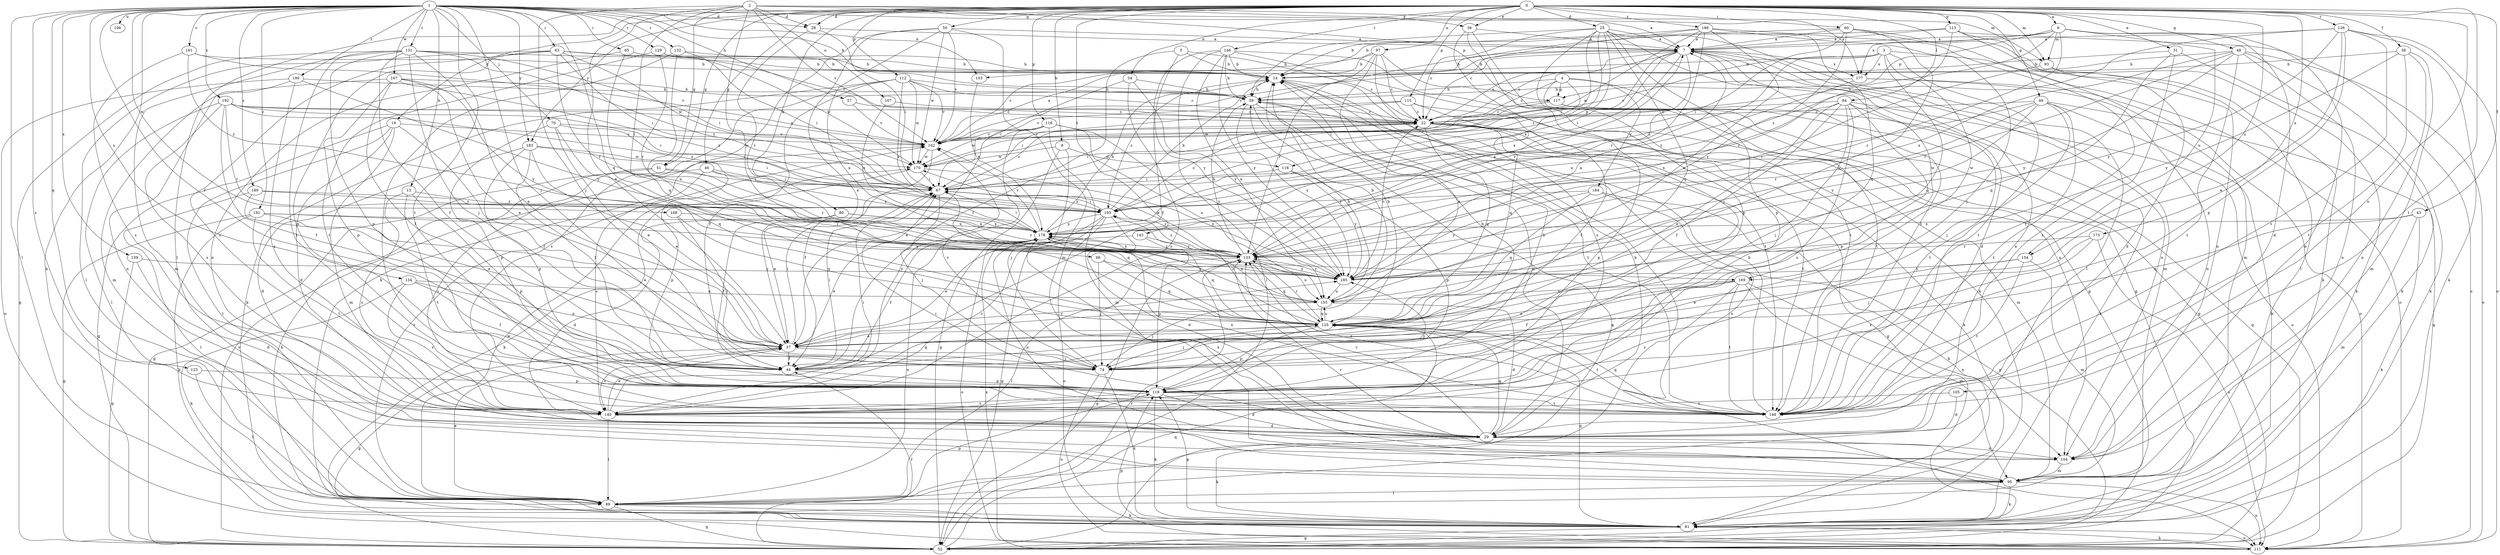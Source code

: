 strict digraph  {
0;
1;
2;
3;
4;
5;
6;
7;
8;
13;
14;
19;
22;
25;
28;
29;
31;
34;
36;
37;
38;
43;
44;
46;
48;
49;
50;
51;
52;
57;
59;
60;
63;
65;
66;
67;
70;
74;
80;
81;
84;
88;
93;
95;
97;
103;
104;
105;
106;
107;
111;
112;
113;
115;
116;
117;
118;
119;
123;
125;
126;
129;
131;
132;
133;
134;
139;
140;
143;
146;
148;
154;
155;
161;
162;
167;
168;
169;
170;
173;
177;
178;
183;
184;
185;
186;
189;
190;
191;
192;
193;
0 -> 6  [label=a];
0 -> 8  [label=b];
0 -> 19  [label=c];
0 -> 25  [label=d];
0 -> 28  [label=d];
0 -> 31  [label=e];
0 -> 34  [label=e];
0 -> 36  [label=e];
0 -> 38  [label=f];
0 -> 43  [label=f];
0 -> 46  [label=g];
0 -> 48  [label=g];
0 -> 49  [label=g];
0 -> 50  [label=g];
0 -> 51  [label=g];
0 -> 60  [label=i];
0 -> 80  [label=k];
0 -> 84  [label=l];
0 -> 88  [label=l];
0 -> 93  [label=m];
0 -> 97  [label=n];
0 -> 105  [label=o];
0 -> 112  [label=p];
0 -> 113  [label=p];
0 -> 115  [label=p];
0 -> 116  [label=p];
0 -> 126  [label=r];
0 -> 143  [label=t];
0 -> 146  [label=t];
0 -> 148  [label=t];
0 -> 154  [label=u];
0 -> 173  [label=x];
0 -> 183  [label=y];
0 -> 186  [label=z];
1 -> 13  [label=b];
1 -> 28  [label=d];
1 -> 44  [label=f];
1 -> 57  [label=h];
1 -> 59  [label=h];
1 -> 63  [label=i];
1 -> 65  [label=i];
1 -> 70  [label=j];
1 -> 74  [label=j];
1 -> 81  [label=k];
1 -> 88  [label=l];
1 -> 93  [label=m];
1 -> 103  [label=n];
1 -> 106  [label=o];
1 -> 123  [label=q];
1 -> 125  [label=q];
1 -> 129  [label=r];
1 -> 131  [label=r];
1 -> 132  [label=r];
1 -> 134  [label=s];
1 -> 139  [label=s];
1 -> 140  [label=s];
1 -> 148  [label=t];
1 -> 161  [label=v];
1 -> 167  [label=w];
1 -> 168  [label=w];
1 -> 177  [label=x];
1 -> 183  [label=y];
1 -> 189  [label=z];
1 -> 190  [label=z];
1 -> 191  [label=z];
1 -> 192  [label=z];
2 -> 7  [label=a];
2 -> 28  [label=d];
2 -> 36  [label=e];
2 -> 37  [label=e];
2 -> 51  [label=g];
2 -> 66  [label=i];
2 -> 74  [label=j];
2 -> 107  [label=o];
2 -> 117  [label=p];
2 -> 162  [label=v];
2 -> 169  [label=w];
3 -> 103  [label=n];
3 -> 111  [label=o];
3 -> 125  [label=q];
3 -> 148  [label=t];
3 -> 162  [label=v];
3 -> 169  [label=w];
3 -> 177  [label=x];
3 -> 193  [label=z];
4 -> 22  [label=c];
4 -> 52  [label=g];
4 -> 59  [label=h];
4 -> 67  [label=i];
4 -> 117  [label=p];
4 -> 148  [label=t];
4 -> 184  [label=y];
5 -> 14  [label=b];
5 -> 22  [label=c];
5 -> 44  [label=f];
5 -> 185  [label=y];
6 -> 7  [label=a];
6 -> 29  [label=d];
6 -> 93  [label=m];
6 -> 104  [label=n];
6 -> 117  [label=p];
6 -> 133  [label=r];
6 -> 154  [label=u];
6 -> 162  [label=v];
6 -> 177  [label=x];
7 -> 14  [label=b];
7 -> 22  [label=c];
7 -> 29  [label=d];
7 -> 67  [label=i];
7 -> 95  [label=m];
7 -> 104  [label=n];
7 -> 118  [label=p];
7 -> 133  [label=r];
7 -> 162  [label=v];
7 -> 169  [label=w];
7 -> 177  [label=x];
7 -> 178  [label=x];
8 -> 52  [label=g];
8 -> 74  [label=j];
8 -> 118  [label=p];
8 -> 170  [label=w];
13 -> 119  [label=p];
13 -> 140  [label=s];
13 -> 148  [label=t];
13 -> 193  [label=z];
14 -> 59  [label=h];
14 -> 88  [label=l];
14 -> 111  [label=o];
14 -> 148  [label=t];
14 -> 193  [label=z];
19 -> 29  [label=d];
19 -> 44  [label=f];
19 -> 52  [label=g];
19 -> 88  [label=l];
19 -> 95  [label=m];
19 -> 162  [label=v];
22 -> 7  [label=a];
22 -> 52  [label=g];
22 -> 67  [label=i];
22 -> 81  [label=k];
22 -> 95  [label=m];
22 -> 119  [label=p];
22 -> 125  [label=q];
22 -> 148  [label=t];
22 -> 162  [label=v];
25 -> 7  [label=a];
25 -> 22  [label=c];
25 -> 52  [label=g];
25 -> 59  [label=h];
25 -> 67  [label=i];
25 -> 88  [label=l];
25 -> 119  [label=p];
25 -> 125  [label=q];
25 -> 148  [label=t];
25 -> 178  [label=x];
25 -> 193  [label=z];
28 -> 7  [label=a];
28 -> 67  [label=i];
28 -> 133  [label=r];
29 -> 7  [label=a];
29 -> 14  [label=b];
29 -> 67  [label=i];
29 -> 81  [label=k];
29 -> 104  [label=n];
29 -> 125  [label=q];
29 -> 133  [label=r];
31 -> 14  [label=b];
31 -> 81  [label=k];
31 -> 125  [label=q];
31 -> 148  [label=t];
34 -> 59  [label=h];
34 -> 67  [label=i];
34 -> 140  [label=s];
34 -> 185  [label=y];
36 -> 7  [label=a];
36 -> 52  [label=g];
36 -> 74  [label=j];
36 -> 119  [label=p];
37 -> 44  [label=f];
37 -> 52  [label=g];
37 -> 67  [label=i];
37 -> 74  [label=j];
37 -> 140  [label=s];
37 -> 185  [label=y];
38 -> 14  [label=b];
38 -> 95  [label=m];
38 -> 104  [label=n];
38 -> 148  [label=t];
38 -> 185  [label=y];
43 -> 81  [label=k];
43 -> 95  [label=m];
43 -> 125  [label=q];
43 -> 178  [label=x];
44 -> 67  [label=i];
44 -> 119  [label=p];
44 -> 125  [label=q];
46 -> 67  [label=i];
46 -> 81  [label=k];
46 -> 119  [label=p];
46 -> 140  [label=s];
46 -> 178  [label=x];
48 -> 14  [label=b];
48 -> 81  [label=k];
48 -> 104  [label=n];
48 -> 111  [label=o];
48 -> 133  [label=r];
48 -> 148  [label=t];
48 -> 178  [label=x];
48 -> 185  [label=y];
49 -> 22  [label=c];
49 -> 52  [label=g];
49 -> 74  [label=j];
49 -> 81  [label=k];
49 -> 133  [label=r];
49 -> 148  [label=t];
49 -> 178  [label=x];
49 -> 185  [label=y];
50 -> 7  [label=a];
50 -> 37  [label=e];
50 -> 81  [label=k];
50 -> 95  [label=m];
50 -> 155  [label=u];
50 -> 162  [label=v];
50 -> 170  [label=w];
51 -> 52  [label=g];
51 -> 67  [label=i];
51 -> 133  [label=r];
51 -> 140  [label=s];
52 -> 44  [label=f];
52 -> 125  [label=q];
52 -> 133  [label=r];
52 -> 162  [label=v];
57 -> 22  [label=c];
57 -> 162  [label=v];
59 -> 22  [label=c];
59 -> 29  [label=d];
59 -> 52  [label=g];
59 -> 148  [label=t];
59 -> 185  [label=y];
60 -> 7  [label=a];
60 -> 14  [label=b];
60 -> 67  [label=i];
60 -> 81  [label=k];
60 -> 95  [label=m];
60 -> 155  [label=u];
60 -> 185  [label=y];
63 -> 14  [label=b];
63 -> 22  [label=c];
63 -> 67  [label=i];
63 -> 88  [label=l];
63 -> 119  [label=p];
63 -> 133  [label=r];
63 -> 140  [label=s];
63 -> 170  [label=w];
65 -> 14  [label=b];
65 -> 104  [label=n];
65 -> 125  [label=q];
66 -> 74  [label=j];
66 -> 125  [label=q];
66 -> 185  [label=y];
67 -> 22  [label=c];
67 -> 37  [label=e];
67 -> 74  [label=j];
67 -> 125  [label=q];
67 -> 133  [label=r];
67 -> 193  [label=z];
70 -> 37  [label=e];
70 -> 67  [label=i];
70 -> 119  [label=p];
70 -> 125  [label=q];
70 -> 162  [label=v];
74 -> 14  [label=b];
74 -> 81  [label=k];
74 -> 111  [label=o];
74 -> 162  [label=v];
80 -> 29  [label=d];
80 -> 44  [label=f];
80 -> 133  [label=r];
80 -> 178  [label=x];
81 -> 52  [label=g];
81 -> 111  [label=o];
81 -> 119  [label=p];
81 -> 125  [label=q];
84 -> 22  [label=c];
84 -> 37  [label=e];
84 -> 44  [label=f];
84 -> 74  [label=j];
84 -> 111  [label=o];
84 -> 119  [label=p];
84 -> 140  [label=s];
84 -> 148  [label=t];
84 -> 178  [label=x];
88 -> 37  [label=e];
88 -> 52  [label=g];
88 -> 81  [label=k];
88 -> 119  [label=p];
88 -> 162  [label=v];
88 -> 170  [label=w];
88 -> 178  [label=x];
93 -> 29  [label=d];
93 -> 81  [label=k];
93 -> 133  [label=r];
95 -> 81  [label=k];
95 -> 88  [label=l];
95 -> 111  [label=o];
95 -> 133  [label=r];
97 -> 14  [label=b];
97 -> 22  [label=c];
97 -> 37  [label=e];
97 -> 81  [label=k];
97 -> 133  [label=r];
97 -> 140  [label=s];
97 -> 162  [label=v];
103 -> 178  [label=x];
104 -> 95  [label=m];
104 -> 178  [label=x];
105 -> 29  [label=d];
105 -> 140  [label=s];
107 -> 22  [label=c];
107 -> 178  [label=x];
111 -> 81  [label=k];
111 -> 119  [label=p];
111 -> 178  [label=x];
112 -> 22  [label=c];
112 -> 44  [label=f];
112 -> 59  [label=h];
112 -> 81  [label=k];
112 -> 140  [label=s];
112 -> 162  [label=v];
112 -> 170  [label=w];
112 -> 178  [label=x];
113 -> 7  [label=a];
113 -> 59  [label=h];
113 -> 88  [label=l];
113 -> 104  [label=n];
113 -> 111  [label=o];
113 -> 133  [label=r];
115 -> 22  [label=c];
115 -> 44  [label=f];
115 -> 67  [label=i];
115 -> 125  [label=q];
115 -> 162  [label=v];
116 -> 37  [label=e];
116 -> 95  [label=m];
116 -> 140  [label=s];
116 -> 155  [label=u];
116 -> 162  [label=v];
116 -> 170  [label=w];
116 -> 185  [label=y];
117 -> 22  [label=c];
117 -> 52  [label=g];
117 -> 81  [label=k];
117 -> 170  [label=w];
118 -> 67  [label=i];
118 -> 119  [label=p];
118 -> 185  [label=y];
119 -> 14  [label=b];
119 -> 29  [label=d];
119 -> 81  [label=k];
119 -> 140  [label=s];
119 -> 148  [label=t];
119 -> 185  [label=y];
123 -> 88  [label=l];
123 -> 119  [label=p];
125 -> 14  [label=b];
125 -> 37  [label=e];
125 -> 74  [label=j];
125 -> 119  [label=p];
125 -> 133  [label=r];
125 -> 148  [label=t];
125 -> 155  [label=u];
125 -> 193  [label=z];
126 -> 7  [label=a];
126 -> 37  [label=e];
126 -> 81  [label=k];
126 -> 111  [label=o];
126 -> 119  [label=p];
126 -> 148  [label=t];
126 -> 185  [label=y];
126 -> 193  [label=z];
129 -> 14  [label=b];
129 -> 133  [label=r];
129 -> 148  [label=t];
129 -> 170  [label=w];
131 -> 14  [label=b];
131 -> 37  [label=e];
131 -> 44  [label=f];
131 -> 52  [label=g];
131 -> 67  [label=i];
131 -> 74  [label=j];
131 -> 95  [label=m];
131 -> 119  [label=p];
131 -> 148  [label=t];
131 -> 193  [label=z];
132 -> 14  [label=b];
132 -> 67  [label=i];
132 -> 148  [label=t];
132 -> 155  [label=u];
133 -> 7  [label=a];
133 -> 52  [label=g];
133 -> 59  [label=h];
133 -> 88  [label=l];
133 -> 125  [label=q];
133 -> 155  [label=u];
133 -> 170  [label=w];
133 -> 178  [label=x];
133 -> 185  [label=y];
133 -> 193  [label=z];
134 -> 37  [label=e];
134 -> 44  [label=f];
134 -> 81  [label=k];
134 -> 140  [label=s];
134 -> 155  [label=u];
139 -> 29  [label=d];
139 -> 52  [label=g];
139 -> 185  [label=y];
140 -> 29  [label=d];
140 -> 37  [label=e];
140 -> 67  [label=i];
140 -> 88  [label=l];
143 -> 37  [label=e];
143 -> 119  [label=p];
143 -> 133  [label=r];
146 -> 14  [label=b];
146 -> 44  [label=f];
146 -> 59  [label=h];
146 -> 88  [label=l];
146 -> 104  [label=n];
146 -> 148  [label=t];
146 -> 155  [label=u];
146 -> 185  [label=y];
148 -> 59  [label=h];
148 -> 125  [label=q];
148 -> 133  [label=r];
148 -> 178  [label=x];
154 -> 37  [label=e];
154 -> 95  [label=m];
154 -> 148  [label=t];
154 -> 185  [label=y];
155 -> 14  [label=b];
155 -> 29  [label=d];
155 -> 59  [label=h];
155 -> 74  [label=j];
155 -> 125  [label=q];
155 -> 178  [label=x];
161 -> 14  [label=b];
161 -> 140  [label=s];
161 -> 162  [label=v];
161 -> 193  [label=z];
162 -> 7  [label=a];
162 -> 44  [label=f];
162 -> 170  [label=w];
167 -> 37  [label=e];
167 -> 44  [label=f];
167 -> 59  [label=h];
167 -> 95  [label=m];
167 -> 119  [label=p];
167 -> 185  [label=y];
167 -> 193  [label=z];
168 -> 74  [label=j];
168 -> 125  [label=q];
168 -> 178  [label=x];
169 -> 37  [label=e];
169 -> 44  [label=f];
169 -> 95  [label=m];
169 -> 104  [label=n];
169 -> 140  [label=s];
169 -> 148  [label=t];
169 -> 155  [label=u];
170 -> 67  [label=i];
170 -> 81  [label=k];
170 -> 185  [label=y];
173 -> 74  [label=j];
173 -> 111  [label=o];
173 -> 133  [label=r];
173 -> 140  [label=s];
177 -> 59  [label=h];
177 -> 104  [label=n];
177 -> 111  [label=o];
177 -> 193  [label=z];
178 -> 14  [label=b];
178 -> 37  [label=e];
178 -> 44  [label=f];
178 -> 67  [label=i];
178 -> 104  [label=n];
178 -> 111  [label=o];
178 -> 125  [label=q];
178 -> 133  [label=r];
178 -> 162  [label=v];
183 -> 29  [label=d];
183 -> 37  [label=e];
183 -> 44  [label=f];
183 -> 67  [label=i];
183 -> 119  [label=p];
183 -> 170  [label=w];
184 -> 52  [label=g];
184 -> 81  [label=k];
184 -> 125  [label=q];
184 -> 185  [label=y];
184 -> 193  [label=z];
185 -> 7  [label=a];
185 -> 22  [label=c];
185 -> 133  [label=r];
185 -> 155  [label=u];
186 -> 7  [label=a];
186 -> 14  [label=b];
186 -> 22  [label=c];
186 -> 74  [label=j];
186 -> 125  [label=q];
186 -> 133  [label=r];
186 -> 148  [label=t];
186 -> 155  [label=u];
186 -> 170  [label=w];
189 -> 37  [label=e];
189 -> 88  [label=l];
189 -> 133  [label=r];
189 -> 193  [label=z];
190 -> 59  [label=h];
190 -> 104  [label=n];
190 -> 111  [label=o];
190 -> 140  [label=s];
190 -> 185  [label=y];
191 -> 37  [label=e];
191 -> 52  [label=g];
191 -> 81  [label=k];
191 -> 148  [label=t];
191 -> 178  [label=x];
191 -> 185  [label=y];
192 -> 22  [label=c];
192 -> 44  [label=f];
192 -> 67  [label=i];
192 -> 88  [label=l];
192 -> 133  [label=r];
192 -> 140  [label=s];
192 -> 162  [label=v];
192 -> 193  [label=z];
193 -> 14  [label=b];
193 -> 22  [label=c];
193 -> 29  [label=d];
193 -> 52  [label=g];
193 -> 67  [label=i];
193 -> 111  [label=o];
193 -> 140  [label=s];
193 -> 178  [label=x];
}
